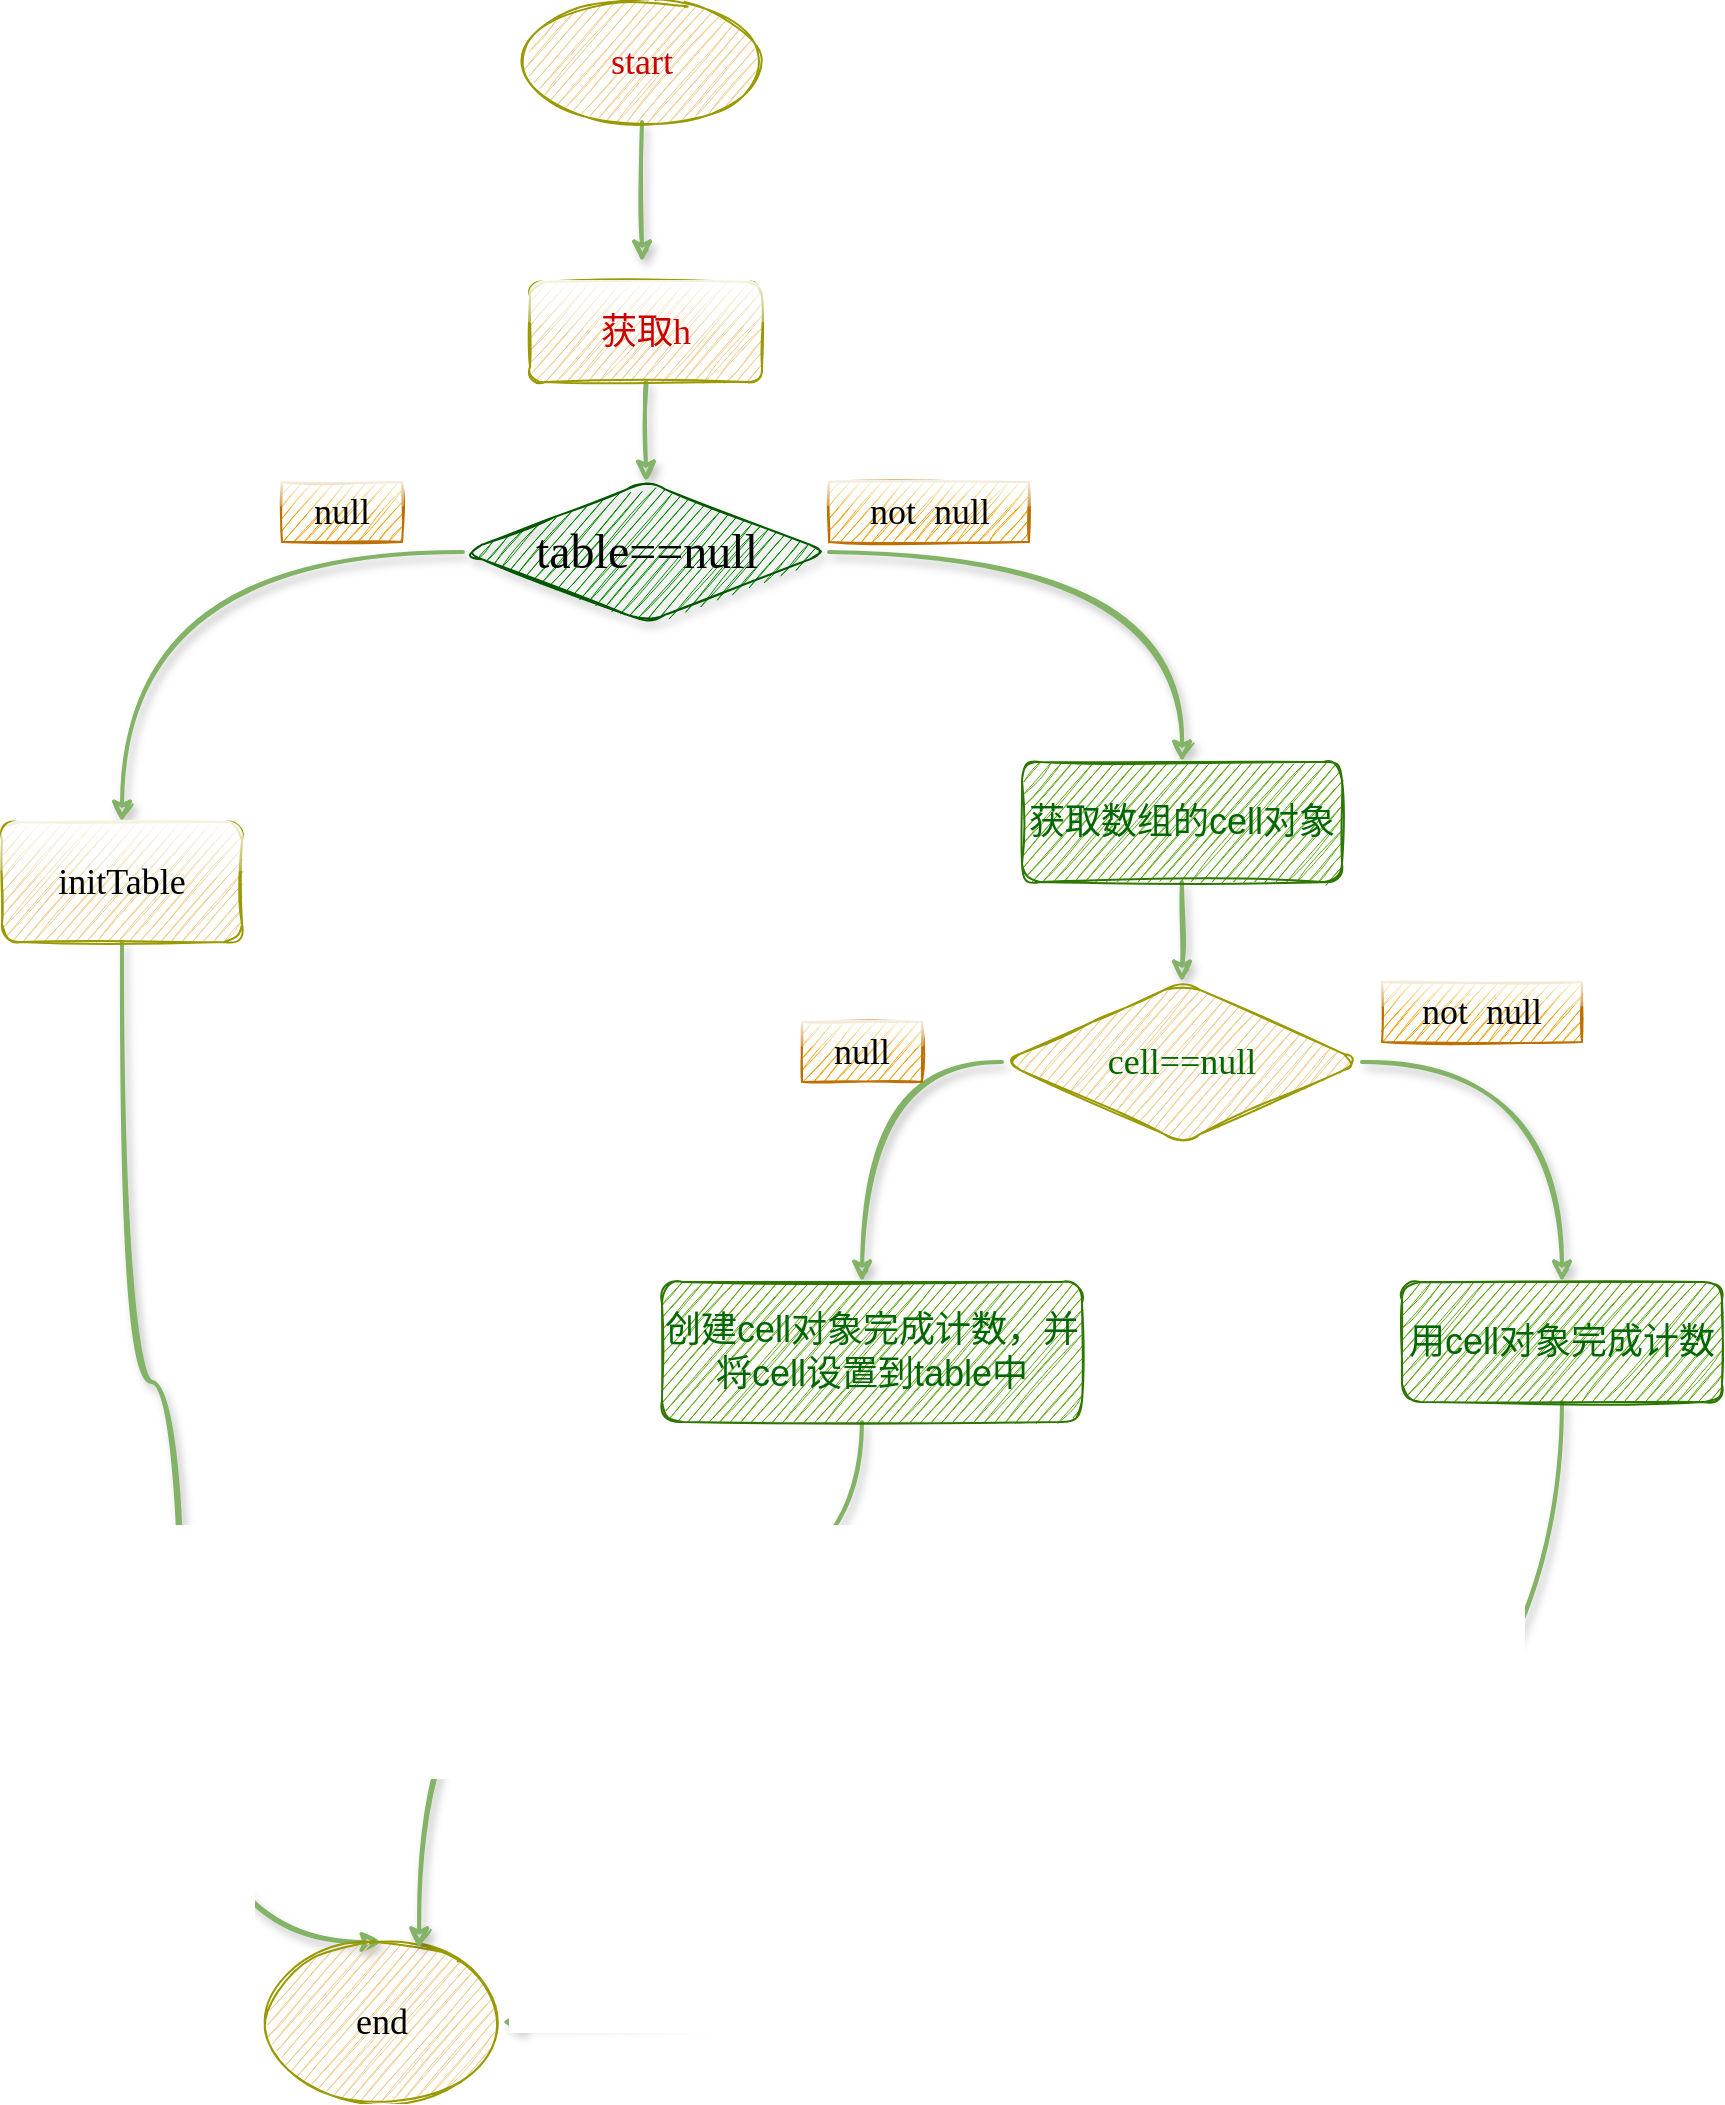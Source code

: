 <mxfile version="19.0.3" type="github" pages="3">
  <diagram id="FoH53bW1Y-_0TWIwf9dY" name="fullAddCount-简图">
    <mxGraphModel dx="979" dy="584" grid="1" gridSize="10" guides="1" tooltips="1" connect="1" arrows="1" fold="1" page="1" pageScale="1" pageWidth="827" pageHeight="1169" math="0" shadow="0">
      <root>
        <mxCell id="0" />
        <mxCell id="1" parent="0" />
        <mxCell id="UmWm9GWyAPiXQZQgzfcU-2" style="edgeStyle=orthogonalEdgeStyle;curved=1;rounded=1;sketch=1;orthogonalLoop=1;jettySize=auto;html=1;shadow=1;fontFamily=Comic Sans MS;fontSize=18;fontColor=#CC0000;strokeColor=#82B366;strokeWidth=2;fillColor=#F2CC8F;" edge="1" parent="1" source="UmWm9GWyAPiXQZQgzfcU-1">
          <mxGeometry relative="1" as="geometry">
            <mxPoint x="410" y="240" as="targetPoint" />
          </mxGeometry>
        </mxCell>
        <mxCell id="UmWm9GWyAPiXQZQgzfcU-1" value="start" style="ellipse;whiteSpace=wrap;html=1;rounded=1;shadow=0;glass=1;labelBackgroundColor=none;labelBorderColor=none;sketch=1;fontFamily=Comic Sans MS;fontSize=18;fontColor=#CC0000;strokeColor=#999900;fillColor=#F2CC8F;" vertex="1" parent="1">
          <mxGeometry x="350" y="110" width="120" height="60" as="geometry" />
        </mxCell>
        <mxCell id="UmWm9GWyAPiXQZQgzfcU-4" style="edgeStyle=orthogonalEdgeStyle;curved=1;rounded=1;sketch=1;orthogonalLoop=1;jettySize=auto;html=1;shadow=1;fontFamily=Comic Sans MS;fontSize=18;fontColor=#CC0000;strokeColor=#82B366;strokeWidth=2;fillColor=#F2CC8F;" edge="1" parent="1" source="UmWm9GWyAPiXQZQgzfcU-3" target="UmWm9GWyAPiXQZQgzfcU-5">
          <mxGeometry relative="1" as="geometry">
            <mxPoint x="412" y="350" as="targetPoint" />
          </mxGeometry>
        </mxCell>
        <mxCell id="UmWm9GWyAPiXQZQgzfcU-3" value="获取h" style="rounded=1;whiteSpace=wrap;html=1;shadow=0;glass=1;labelBackgroundColor=none;labelBorderColor=none;sketch=1;fontFamily=Comic Sans MS;fontSize=18;fontColor=#CC0000;strokeColor=#999900;fillColor=#F2CC8F;" vertex="1" parent="1">
          <mxGeometry x="354" y="250" width="116" height="50" as="geometry" />
        </mxCell>
        <mxCell id="UmWm9GWyAPiXQZQgzfcU-6" style="edgeStyle=orthogonalEdgeStyle;curved=1;rounded=1;sketch=1;orthogonalLoop=1;jettySize=auto;html=1;shadow=1;fontFamily=Comic Sans MS;fontSize=18;fontColor=#000000;strokeColor=#82B366;strokeWidth=2;fillColor=#F2CC8F;entryX=0.5;entryY=0;entryDx=0;entryDy=0;" edge="1" parent="1" source="UmWm9GWyAPiXQZQgzfcU-5" target="UmWm9GWyAPiXQZQgzfcU-8">
          <mxGeometry relative="1" as="geometry">
            <mxPoint x="150" y="510" as="targetPoint" />
          </mxGeometry>
        </mxCell>
        <mxCell id="UmWm9GWyAPiXQZQgzfcU-11" style="edgeStyle=orthogonalEdgeStyle;curved=1;rounded=1;sketch=1;orthogonalLoop=1;jettySize=auto;html=1;shadow=1;fontFamily=Comic Sans MS;fontSize=18;fontColor=#000000;strokeColor=#82B366;strokeWidth=2;fillColor=#F2CC8F;" edge="1" parent="1" source="UmWm9GWyAPiXQZQgzfcU-5">
          <mxGeometry relative="1" as="geometry">
            <mxPoint x="680" y="490" as="targetPoint" />
          </mxGeometry>
        </mxCell>
        <mxCell id="UmWm9GWyAPiXQZQgzfcU-5" value="&lt;font color=&quot;#000000&quot;&gt;table==null&lt;/font&gt;" style="rhombus;whiteSpace=wrap;html=1;rounded=1;shadow=1;sketch=1;fontSize=24;fontColor=#ffffff;fillColor=#008a00;strokeColor=#005700;glass=1;labelBackgroundColor=none;labelBorderColor=none;fontFamily=Comic Sans MS;" vertex="1" parent="1">
          <mxGeometry x="320.5" y="350" width="183" height="70" as="geometry" />
        </mxCell>
        <mxCell id="UmWm9GWyAPiXQZQgzfcU-7" value="null" style="text;html=1;strokeColor=#BD7000;fillColor=#f0a30a;align=center;verticalAlign=middle;whiteSpace=wrap;rounded=0;shadow=0;glass=1;labelBackgroundColor=none;labelBorderColor=none;sketch=1;fontFamily=Comic Sans MS;fontSize=18;fontColor=#000000;" vertex="1" parent="1">
          <mxGeometry x="230" y="350" width="60" height="30" as="geometry" />
        </mxCell>
        <mxCell id="UmWm9GWyAPiXQZQgzfcU-9" style="edgeStyle=orthogonalEdgeStyle;curved=1;rounded=1;sketch=1;orthogonalLoop=1;jettySize=auto;html=1;shadow=1;fontFamily=Comic Sans MS;fontSize=18;fontColor=#000000;strokeColor=#82B366;strokeWidth=2;fillColor=#F2CC8F;entryX=0.5;entryY=0;entryDx=0;entryDy=0;" edge="1" parent="1" source="UmWm9GWyAPiXQZQgzfcU-8" target="UmWm9GWyAPiXQZQgzfcU-10">
          <mxGeometry relative="1" as="geometry">
            <mxPoint x="150" y="863.077" as="targetPoint" />
            <Array as="points">
              <mxPoint x="150" y="800" />
              <mxPoint x="180" y="800" />
              <mxPoint x="180" y="1080" />
            </Array>
          </mxGeometry>
        </mxCell>
        <mxCell id="UmWm9GWyAPiXQZQgzfcU-8" value="initTable" style="rounded=1;whiteSpace=wrap;html=1;shadow=0;glass=1;labelBackgroundColor=none;labelBorderColor=none;sketch=1;fontFamily=Comic Sans MS;fontSize=18;fontColor=#000000;strokeColor=#999900;fillColor=#F2CC8F;" vertex="1" parent="1">
          <mxGeometry x="90" y="520" width="120" height="60" as="geometry" />
        </mxCell>
        <mxCell id="UmWm9GWyAPiXQZQgzfcU-10" value="end" style="ellipse;whiteSpace=wrap;html=1;rounded=1;shadow=0;glass=1;labelBackgroundColor=none;labelBorderColor=none;sketch=1;fontFamily=Comic Sans MS;fontSize=18;fontColor=#000000;strokeColor=#999900;fillColor=#F2CC8F;" vertex="1" parent="1">
          <mxGeometry x="220" y="1080" width="120" height="80" as="geometry" />
        </mxCell>
        <mxCell id="UmWm9GWyAPiXQZQgzfcU-12" value="not&amp;nbsp; null" style="text;html=1;strokeColor=#BD7000;fillColor=#f0a30a;align=center;verticalAlign=middle;whiteSpace=wrap;rounded=0;shadow=0;glass=1;labelBackgroundColor=none;labelBorderColor=none;sketch=1;fontFamily=Comic Sans MS;fontSize=18;fontColor=#000000;" vertex="1" parent="1">
          <mxGeometry x="503.5" y="350" width="100" height="30" as="geometry" />
        </mxCell>
        <mxCell id="UmWm9GWyAPiXQZQgzfcU-15" style="edgeStyle=orthogonalEdgeStyle;curved=1;rounded=1;sketch=1;orthogonalLoop=1;jettySize=auto;html=1;shadow=1;fontFamily=Comic Sans MS;fontSize=18;fontColor=#006600;strokeColor=#82B366;strokeWidth=2;fillColor=#F2CC8F;" edge="1" parent="1" source="UmWm9GWyAPiXQZQgzfcU-14">
          <mxGeometry relative="1" as="geometry">
            <mxPoint x="680" y="600" as="targetPoint" />
          </mxGeometry>
        </mxCell>
        <mxCell id="UmWm9GWyAPiXQZQgzfcU-14" value="&lt;font color=&quot;#006600&quot;&gt;获取数组的cell对象&lt;/font&gt;" style="text;html=1;strokeColor=#2D7600;fillColor=#60a917;align=center;verticalAlign=middle;whiteSpace=wrap;rounded=1;fontSize=18;sketch=1;fontColor=#ffffff;" vertex="1" parent="1">
          <mxGeometry x="600" y="490" width="160" height="60" as="geometry" />
        </mxCell>
        <mxCell id="UmWm9GWyAPiXQZQgzfcU-17" style="edgeStyle=orthogonalEdgeStyle;curved=1;rounded=1;sketch=1;orthogonalLoop=1;jettySize=auto;html=1;shadow=1;fontFamily=Comic Sans MS;fontSize=18;fontColor=#006600;strokeColor=#82B366;strokeWidth=2;fillColor=#F2CC8F;" edge="1" parent="1" source="UmWm9GWyAPiXQZQgzfcU-16">
          <mxGeometry relative="1" as="geometry">
            <mxPoint x="520" y="750" as="targetPoint" />
          </mxGeometry>
        </mxCell>
        <mxCell id="UmWm9GWyAPiXQZQgzfcU-22" style="edgeStyle=orthogonalEdgeStyle;curved=1;rounded=1;sketch=1;orthogonalLoop=1;jettySize=auto;html=1;shadow=1;fontFamily=Comic Sans MS;fontSize=18;fontColor=#006600;strokeColor=#82B366;strokeWidth=2;fillColor=#F2CC8F;entryX=0.5;entryY=0;entryDx=0;entryDy=0;" edge="1" parent="1" source="UmWm9GWyAPiXQZQgzfcU-16" target="UmWm9GWyAPiXQZQgzfcU-24">
          <mxGeometry relative="1" as="geometry">
            <mxPoint x="860" y="810" as="targetPoint" />
          </mxGeometry>
        </mxCell>
        <mxCell id="UmWm9GWyAPiXQZQgzfcU-16" value="cell==null" style="rhombus;whiteSpace=wrap;html=1;rounded=1;shadow=0;glass=1;labelBackgroundColor=none;labelBorderColor=none;sketch=1;fontFamily=Comic Sans MS;fontSize=18;fontColor=#006600;strokeColor=#999900;fillColor=#F2CC8F;" vertex="1" parent="1">
          <mxGeometry x="590" y="600" width="180" height="80" as="geometry" />
        </mxCell>
        <mxCell id="UmWm9GWyAPiXQZQgzfcU-18" value="null" style="text;html=1;strokeColor=#BD7000;fillColor=#f0a30a;align=center;verticalAlign=middle;whiteSpace=wrap;rounded=0;shadow=0;glass=1;labelBackgroundColor=none;labelBorderColor=none;sketch=1;fontFamily=Comic Sans MS;fontSize=18;fontColor=#000000;" vertex="1" parent="1">
          <mxGeometry x="490" y="620" width="60" height="30" as="geometry" />
        </mxCell>
        <mxCell id="UmWm9GWyAPiXQZQgzfcU-21" style="edgeStyle=orthogonalEdgeStyle;curved=1;rounded=1;sketch=1;orthogonalLoop=1;jettySize=auto;html=1;entryX=0.655;entryY=0.042;entryDx=0;entryDy=0;entryPerimeter=0;shadow=1;fontFamily=Comic Sans MS;fontSize=18;fontColor=#006600;strokeColor=#82B366;strokeWidth=2;fillColor=#F2CC8F;" edge="1" parent="1" source="UmWm9GWyAPiXQZQgzfcU-20" target="UmWm9GWyAPiXQZQgzfcU-10">
          <mxGeometry relative="1" as="geometry">
            <Array as="points">
              <mxPoint x="520" y="910" />
              <mxPoint x="299" y="910" />
            </Array>
          </mxGeometry>
        </mxCell>
        <mxCell id="UmWm9GWyAPiXQZQgzfcU-20" value="&lt;font color=&quot;#006600&quot;&gt;创建cell对象完成计数，并将cell设置到table中&lt;/font&gt;" style="text;html=1;strokeColor=#2D7600;fillColor=#60a917;align=center;verticalAlign=middle;whiteSpace=wrap;rounded=1;fontSize=18;sketch=1;fontColor=#ffffff;" vertex="1" parent="1">
          <mxGeometry x="420" y="750" width="210" height="70" as="geometry" />
        </mxCell>
        <mxCell id="UmWm9GWyAPiXQZQgzfcU-23" value="not&amp;nbsp; null" style="text;html=1;strokeColor=#BD7000;fillColor=#f0a30a;align=center;verticalAlign=middle;whiteSpace=wrap;rounded=0;shadow=0;glass=1;labelBackgroundColor=none;labelBorderColor=none;sketch=1;fontFamily=Comic Sans MS;fontSize=18;fontColor=#000000;" vertex="1" parent="1">
          <mxGeometry x="780" y="600" width="100" height="30" as="geometry" />
        </mxCell>
        <mxCell id="UmWm9GWyAPiXQZQgzfcU-25" style="edgeStyle=orthogonalEdgeStyle;curved=1;rounded=1;sketch=1;orthogonalLoop=1;jettySize=auto;html=1;entryX=1;entryY=0.5;entryDx=0;entryDy=0;shadow=1;fontFamily=Comic Sans MS;fontSize=18;fontColor=#006600;strokeColor=#82B366;strokeWidth=2;fillColor=#F2CC8F;" edge="1" parent="1" source="UmWm9GWyAPiXQZQgzfcU-24" target="UmWm9GWyAPiXQZQgzfcU-10">
          <mxGeometry relative="1" as="geometry">
            <Array as="points">
              <mxPoint x="870" y="1120" />
            </Array>
          </mxGeometry>
        </mxCell>
        <mxCell id="UmWm9GWyAPiXQZQgzfcU-24" value="&lt;font color=&quot;#006600&quot;&gt;用cell对象完成计数&lt;/font&gt;" style="text;html=1;strokeColor=#2D7600;fillColor=#60a917;align=center;verticalAlign=middle;whiteSpace=wrap;rounded=1;fontSize=18;sketch=1;fontColor=#ffffff;" vertex="1" parent="1">
          <mxGeometry x="790" y="750" width="160" height="60" as="geometry" />
        </mxCell>
      </root>
    </mxGraphModel>
  </diagram>
  <diagram id="PtAoaNgEPK_n-cfrcMzQ" name="fullAddCount-简易流程">
    <mxGraphModel dx="1858" dy="615" grid="1" gridSize="10" guides="1" tooltips="1" connect="1" arrows="1" fold="1" page="1" pageScale="1" pageWidth="827" pageHeight="1169" background="#F4F1DE" math="0" shadow="0">
      <root>
        <mxCell id="0" />
        <mxCell id="1" parent="0" />
        <mxCell id="ZvqL5PXAN6qHWGEb_X9M-16" style="edgeStyle=orthogonalEdgeStyle;curved=1;rounded=1;sketch=1;orthogonalLoop=1;jettySize=auto;html=1;fontColor=none;strokeColor=#82B366;strokeWidth=2;fillColor=#d5e8d4;shadow=1;" edge="1" parent="1" source="RcvFGfPaWoZL5_CeEI6b-2">
          <mxGeometry relative="1" as="geometry">
            <mxPoint x="430" y="260" as="targetPoint" />
          </mxGeometry>
        </mxCell>
        <mxCell id="RcvFGfPaWoZL5_CeEI6b-2" value="&lt;font color=&quot;#000000&quot;&gt;开始&lt;/font&gt;" style="ellipse;whiteSpace=wrap;html=1;rounded=1;shadow=0;glass=1;sketch=1;fontFamily=Comic Sans MS;fontSize=18;strokeColor=#82b366;fillColor=#d5e8d4;" parent="1" vertex="1">
          <mxGeometry x="370" y="70" width="120" height="110" as="geometry" />
        </mxCell>
        <mxCell id="ZvqL5PXAN6qHWGEb_X9M-18" style="edgeStyle=orthogonalEdgeStyle;curved=1;rounded=1;sketch=1;orthogonalLoop=1;jettySize=auto;html=1;shadow=1;fontSize=16;fontColor=#003300;strokeColor=#82B366;strokeWidth=2;fillColor=#F2CC8F;" edge="1" parent="1" source="ZvqL5PXAN6qHWGEb_X9M-17">
          <mxGeometry relative="1" as="geometry">
            <mxPoint x="430" y="380" as="targetPoint" />
          </mxGeometry>
        </mxCell>
        <mxCell id="ZvqL5PXAN6qHWGEb_X9M-17" value="&lt;b style=&quot;font-size: 16px;&quot;&gt;&lt;font style=&quot;font-size: 16px;&quot;&gt;获取随机数h&lt;/font&gt;&lt;/b&gt;" style="rounded=1;whiteSpace=wrap;html=1;labelBackgroundColor=none;labelBorderColor=none;sketch=1;strokeColor=#82b366;fillColor=#d5e8d4;shadow=0;fontSize=16;fontColor=#003300;" vertex="1" parent="1">
          <mxGeometry x="360" y="260" width="140" height="40" as="geometry" />
        </mxCell>
        <mxCell id="ZvqL5PXAN6qHWGEb_X9M-21" style="edgeStyle=orthogonalEdgeStyle;curved=1;rounded=1;sketch=1;orthogonalLoop=1;jettySize=auto;html=1;shadow=1;fontSize=16;fontColor=#006600;strokeColor=#82B366;strokeWidth=2;fillColor=#F2CC8F;" edge="1" parent="1" source="ZvqL5PXAN6qHWGEb_X9M-19">
          <mxGeometry relative="1" as="geometry">
            <mxPoint x="80" y="560" as="targetPoint" />
          </mxGeometry>
        </mxCell>
        <mxCell id="ZvqL5PXAN6qHWGEb_X9M-36" style="edgeStyle=orthogonalEdgeStyle;curved=1;rounded=1;sketch=1;orthogonalLoop=1;jettySize=auto;html=1;shadow=1;fontFamily=Comic Sans MS;fontSize=18;fontColor=#CC0000;strokeColor=#82B366;strokeWidth=2;fillColor=#F2CC8F;entryX=0.5;entryY=0;entryDx=0;entryDy=0;" edge="1" parent="1" source="ZvqL5PXAN6qHWGEb_X9M-19" target="ZvqL5PXAN6qHWGEb_X9M-37">
          <mxGeometry relative="1" as="geometry">
            <mxPoint x="700" y="510" as="targetPoint" />
          </mxGeometry>
        </mxCell>
        <mxCell id="ZvqL5PXAN6qHWGEb_X9M-19" value="&lt;font color=&quot;#006600&quot;&gt;table==null&lt;/font&gt;" style="rhombus;whiteSpace=wrap;html=1;rounded=1;shadow=1;sketch=1;fontSize=24;fontColor=#ffffff;fillColor=#008a00;strokeColor=#005700;labelBackgroundColor=none;labelBorderColor=none;" vertex="1" parent="1">
          <mxGeometry x="335" y="380" width="190" height="80" as="geometry" />
        </mxCell>
        <mxCell id="ZvqL5PXAN6qHWGEb_X9M-24" style="edgeStyle=orthogonalEdgeStyle;curved=1;rounded=1;sketch=1;orthogonalLoop=1;jettySize=auto;html=1;shadow=1;fontFamily=Comic Sans MS;fontSize=24;fontColor=#663300;strokeColor=#82B366;strokeWidth=2;fillColor=#F2CC8F;" edge="1" parent="1" source="ZvqL5PXAN6qHWGEb_X9M-23">
          <mxGeometry relative="1" as="geometry">
            <mxPoint x="-140" y="740" as="targetPoint" />
          </mxGeometry>
        </mxCell>
        <mxCell id="ZvqL5PXAN6qHWGEb_X9M-27" style="edgeStyle=orthogonalEdgeStyle;curved=1;rounded=1;sketch=1;orthogonalLoop=1;jettySize=auto;html=1;shadow=1;fontFamily=Comic Sans MS;fontSize=24;fontColor=#663300;strokeColor=#82B366;strokeWidth=2;fillColor=#F2CC8F;entryX=0.417;entryY=0;entryDx=0;entryDy=0;entryPerimeter=0;" edge="1" parent="1" source="ZvqL5PXAN6qHWGEb_X9M-23" target="ZvqL5PXAN6qHWGEb_X9M-28">
          <mxGeometry relative="1" as="geometry">
            <mxPoint x="380" y="970" as="targetPoint" />
          </mxGeometry>
        </mxCell>
        <mxCell id="ZvqL5PXAN6qHWGEb_X9M-23" value="initTable" style="rhombus;whiteSpace=wrap;html=1;rounded=1;shadow=0;labelBackgroundColor=none;labelBorderColor=none;sketch=1;fontFamily=Comic Sans MS;fontSize=24;fontColor=#663300;strokeColor=#E07A5F;fillColor=#F2CC8F;" vertex="1" parent="1">
          <mxGeometry x="-20" y="560" width="210" height="90" as="geometry" />
        </mxCell>
        <mxCell id="ZvqL5PXAN6qHWGEb_X9M-25" value="fail" style="text;html=1;strokeColor=#B09500;fillColor=#e3c800;align=center;verticalAlign=middle;whiteSpace=wrap;rounded=1;shadow=0;labelBackgroundColor=none;labelBorderColor=none;sketch=1;fontFamily=Comic Sans MS;fontSize=24;glass=0;fontColor=default;" vertex="1" parent="1">
          <mxGeometry x="-130" y="560" width="100" height="35" as="geometry" />
        </mxCell>
        <mxCell id="ZvqL5PXAN6qHWGEb_X9M-26" value="success" style="text;html=1;strokeColor=#B09500;fillColor=#e3c800;align=center;verticalAlign=middle;whiteSpace=wrap;rounded=1;shadow=0;labelBackgroundColor=none;labelBorderColor=none;sketch=1;fontFamily=Comic Sans MS;fontSize=24;glass=0;fontColor=#000000;" vertex="1" parent="1">
          <mxGeometry x="140" y="550" width="100" height="35" as="geometry" />
        </mxCell>
        <mxCell id="ZvqL5PXAN6qHWGEb_X9M-28" value="end" style="ellipse;whiteSpace=wrap;html=1;rounded=1;shadow=0;glass=0;labelBackgroundColor=none;labelBorderColor=none;sketch=0;fontFamily=Comic Sans MS;fontSize=24;strokeColor=#B20000;fillColor=#e51400;fontColor=#ffffff;" vertex="1" parent="1">
          <mxGeometry x="250" y="1260" width="120" height="80" as="geometry" />
        </mxCell>
        <mxCell id="ZvqL5PXAN6qHWGEb_X9M-30" style="edgeStyle=orthogonalEdgeStyle;curved=1;rounded=1;sketch=1;orthogonalLoop=1;jettySize=auto;html=1;entryX=0;entryY=0.5;entryDx=0;entryDy=0;shadow=1;fontFamily=Comic Sans MS;fontSize=24;fontColor=default;strokeColor=#82B366;strokeWidth=2;fillColor=#F2CC8F;" edge="1" parent="1" source="ZvqL5PXAN6qHWGEb_X9M-29" target="ZvqL5PXAN6qHWGEb_X9M-28">
          <mxGeometry relative="1" as="geometry" />
        </mxCell>
        <mxCell id="rqODi7R4Fsy0qFs16x8B-4" style="edgeStyle=orthogonalEdgeStyle;curved=1;rounded=1;sketch=1;orthogonalLoop=1;jettySize=auto;html=1;entryX=0.5;entryY=0;entryDx=0;entryDy=0;fontFamily=Comic Sans MS;fontSize=18;fontColor=#393C56;strokeColor=#82B366;strokeWidth=3;fillColor=#F2CC8F;" edge="1" parent="1" source="ZvqL5PXAN6qHWGEb_X9M-29" target="rqODi7R4Fsy0qFs16x8B-3">
          <mxGeometry relative="1" as="geometry" />
        </mxCell>
        <mxCell id="ZvqL5PXAN6qHWGEb_X9M-29" value="CAS:baseCount" style="rhombus;whiteSpace=wrap;html=1;rounded=1;shadow=0;glass=0;labelBackgroundColor=none;labelBorderColor=none;sketch=1;fontFamily=Comic Sans MS;fontSize=24;strokeColor=#990000;fillColor=#F2CC8F;" vertex="1" parent="1">
          <mxGeometry x="-250" y="740" width="230" height="90" as="geometry" />
        </mxCell>
        <mxCell id="ZvqL5PXAN6qHWGEb_X9M-31" value="success" style="text;html=1;strokeColor=#B09500;fillColor=#e3c800;align=center;verticalAlign=middle;whiteSpace=wrap;rounded=1;shadow=0;labelBackgroundColor=none;labelBorderColor=none;sketch=1;fontFamily=Comic Sans MS;fontSize=24;glass=0;fontColor=#000000;" vertex="1" parent="1">
          <mxGeometry x="-20" y="740" width="100" height="35" as="geometry" />
        </mxCell>
        <mxCell id="ZvqL5PXAN6qHWGEb_X9M-33" value="fail" style="text;html=1;strokeColor=#B09500;fillColor=#e3c800;align=center;verticalAlign=middle;whiteSpace=wrap;rounded=1;shadow=0;labelBackgroundColor=none;labelBorderColor=none;sketch=1;fontFamily=Comic Sans MS;fontSize=24;glass=0;fontColor=default;" vertex="1" parent="1">
          <mxGeometry x="-360" y="740" width="100" height="35" as="geometry" />
        </mxCell>
        <mxCell id="ZvqL5PXAN6qHWGEb_X9M-35" value="&lt;font color=&quot;#cc0000&quot;&gt;null&lt;/font&gt;" style="text;html=1;strokeColor=#BD7000;fillColor=#f0a30a;align=center;verticalAlign=middle;whiteSpace=wrap;rounded=1;shadow=0;glass=1;labelBackgroundColor=none;labelBorderColor=none;sketch=1;fontFamily=Comic Sans MS;fontSize=18;fontColor=#000000;" vertex="1" parent="1">
          <mxGeometry x="220" y="390" width="60" height="30" as="geometry" />
        </mxCell>
        <mxCell id="ZvqL5PXAN6qHWGEb_X9M-40" style="edgeStyle=orthogonalEdgeStyle;curved=1;rounded=1;sketch=1;orthogonalLoop=1;jettySize=auto;html=1;shadow=1;fontFamily=Comic Sans MS;fontSize=18;fontColor=#CC0000;strokeColor=#82B366;strokeWidth=2;fillColor=#F2CC8F;" edge="1" parent="1" source="ZvqL5PXAN6qHWGEb_X9M-37">
          <mxGeometry relative="1" as="geometry">
            <mxPoint x="640" y="660" as="targetPoint" />
          </mxGeometry>
        </mxCell>
        <mxCell id="ZvqL5PXAN6qHWGEb_X9M-44" style="edgeStyle=orthogonalEdgeStyle;curved=1;rounded=1;sketch=1;orthogonalLoop=1;jettySize=auto;html=1;shadow=1;fontFamily=Comic Sans MS;fontSize=18;fontColor=#CC0000;strokeColor=#82B366;strokeWidth=2;fillColor=#F2CC8F;entryX=0.5;entryY=0;entryDx=0;entryDy=0;exitX=1;exitY=0.5;exitDx=0;exitDy=0;" edge="1" parent="1" source="ZvqL5PXAN6qHWGEb_X9M-37" target="ZvqL5PXAN6qHWGEb_X9M-47">
          <mxGeometry relative="1" as="geometry">
            <mxPoint x="1090" y="670" as="targetPoint" />
            <Array as="points">
              <mxPoint x="1085" y="529" />
            </Array>
          </mxGeometry>
        </mxCell>
        <mxCell id="ZvqL5PXAN6qHWGEb_X9M-37" value="获取到CounterCell对象&lt;br&gt;简称cell" style="rhombus;whiteSpace=wrap;html=1;rounded=1;shadow=0;glass=1;labelBackgroundColor=none;labelBorderColor=none;sketch=1;fontFamily=Comic Sans MS;fontSize=18;fontColor=#CC0000;strokeColor=#999900;fillColor=#F2CC8F;" vertex="1" parent="1">
          <mxGeometry x="730" y="490" width="290" height="77.5" as="geometry" />
        </mxCell>
        <mxCell id="ZvqL5PXAN6qHWGEb_X9M-38" value="not&amp;nbsp; null" style="text;html=1;strokeColor=#BD7000;fillColor=#f0a30a;align=center;verticalAlign=middle;whiteSpace=wrap;rounded=0;shadow=0;glass=1;labelBackgroundColor=none;labelBorderColor=none;sketch=1;fontFamily=Comic Sans MS;fontSize=18;fontColor=#000000;" vertex="1" parent="1">
          <mxGeometry x="650" y="480" width="80" height="40" as="geometry" />
        </mxCell>
        <mxCell id="ZvqL5PXAN6qHWGEb_X9M-42" style="edgeStyle=orthogonalEdgeStyle;curved=1;rounded=1;sketch=1;orthogonalLoop=1;jettySize=auto;html=1;shadow=1;fontFamily=Comic Sans MS;fontSize=18;fontColor=#CC0000;strokeColor=#82B366;strokeWidth=2;fillColor=#F2CC8F;" edge="1" parent="1" source="ZvqL5PXAN6qHWGEb_X9M-41" target="ZvqL5PXAN6qHWGEb_X9M-28">
          <mxGeometry relative="1" as="geometry" />
        </mxCell>
        <mxCell id="ZvqL5PXAN6qHWGEb_X9M-50" style="edgeStyle=orthogonalEdgeStyle;curved=1;rounded=1;sketch=1;orthogonalLoop=1;jettySize=auto;html=1;shadow=1;fontFamily=Comic Sans MS;fontSize=18;fontColor=#CC0000;strokeColor=#82B366;strokeWidth=2;fillColor=#F2CC8F;entryX=0.5;entryY=0;entryDx=0;entryDy=0;" edge="1" parent="1" source="ZvqL5PXAN6qHWGEb_X9M-41" target="ZvqL5PXAN6qHWGEb_X9M-52">
          <mxGeometry relative="1" as="geometry">
            <mxPoint x="790" y="890" as="targetPoint" />
            <Array as="points">
              <mxPoint x="795" y="700" />
            </Array>
          </mxGeometry>
        </mxCell>
        <mxCell id="ZvqL5PXAN6qHWGEb_X9M-41" value="CAS：cell计数" style="rhombus;whiteSpace=wrap;html=1;rounded=1;shadow=0;glass=1;labelBackgroundColor=none;labelBorderColor=none;sketch=1;fontFamily=Comic Sans MS;fontSize=18;fontColor=#CC0000;strokeColor=#999900;fillColor=#F2CC8F;" vertex="1" parent="1">
          <mxGeometry x="540" y="660" width="190" height="80" as="geometry" />
        </mxCell>
        <mxCell id="ZvqL5PXAN6qHWGEb_X9M-43" value="fail" style="text;html=1;strokeColor=#B09500;fillColor=#e3c800;align=center;verticalAlign=middle;whiteSpace=wrap;rounded=1;shadow=0;labelBackgroundColor=none;labelBorderColor=none;sketch=1;fontFamily=Comic Sans MS;fontSize=24;glass=0;fontColor=#000000;" vertex="1" parent="1">
          <mxGeometry x="1200" y="690" width="100" height="35" as="geometry" />
        </mxCell>
        <mxCell id="ZvqL5PXAN6qHWGEb_X9M-45" value="not&amp;nbsp; null" style="text;html=1;strokeColor=#BD7000;fillColor=#f0a30a;align=center;verticalAlign=middle;whiteSpace=wrap;rounded=0;shadow=0;glass=1;labelBackgroundColor=none;labelBorderColor=none;sketch=1;fontFamily=Comic Sans MS;fontSize=18;fontColor=#000000;" vertex="1" parent="1">
          <mxGeometry x="525" y="370" width="100" height="40" as="geometry" />
        </mxCell>
        <mxCell id="ZvqL5PXAN6qHWGEb_X9M-46" value="&lt;font color=&quot;#cc0000&quot;&gt;null&lt;/font&gt;" style="text;html=1;strokeColor=#BD7000;fillColor=#f0a30a;align=center;verticalAlign=middle;whiteSpace=wrap;rounded=1;shadow=0;glass=1;labelBackgroundColor=none;labelBorderColor=none;sketch=1;fontFamily=Comic Sans MS;fontSize=18;fontColor=#000000;" vertex="1" parent="1">
          <mxGeometry x="1010" y="480" width="60" height="30" as="geometry" />
        </mxCell>
        <mxCell id="ZvqL5PXAN6qHWGEb_X9M-66" style="edgeStyle=orthogonalEdgeStyle;curved=1;rounded=1;sketch=1;orthogonalLoop=1;jettySize=auto;html=1;shadow=1;fontFamily=Comic Sans MS;fontSize=18;fontColor=#CC0000;strokeColor=#82B366;strokeWidth=2;fillColor=#F2CC8F;entryX=0.5;entryY=0;entryDx=0;entryDy=0;" edge="1" parent="1" source="ZvqL5PXAN6qHWGEb_X9M-47" target="ZvqL5PXAN6qHWGEb_X9M-67">
          <mxGeometry relative="1" as="geometry">
            <mxPoint x="1145" y="920" as="targetPoint" />
          </mxGeometry>
        </mxCell>
        <mxCell id="rqODi7R4Fsy0qFs16x8B-2" style="edgeStyle=orthogonalEdgeStyle;curved=1;rounded=1;sketch=1;orthogonalLoop=1;jettySize=auto;html=1;entryX=0;entryY=0.5;entryDx=0;entryDy=0;fontFamily=Comic Sans MS;fontSize=18;fontColor=#393C56;strokeColor=#82B366;strokeWidth=3;fillColor=#F2CC8F;" edge="1" parent="1" source="ZvqL5PXAN6qHWGEb_X9M-47" target="rqODi7R4Fsy0qFs16x8B-1">
          <mxGeometry relative="1" as="geometry" />
        </mxCell>
        <mxCell id="ZvqL5PXAN6qHWGEb_X9M-47" value="CAS：创建cell设置到table中" style="rhombus;whiteSpace=wrap;html=1;rounded=1;shadow=0;glass=1;labelBackgroundColor=none;labelBorderColor=none;sketch=1;fontFamily=Comic Sans MS;fontSize=18;fontColor=#CC0000;strokeColor=#999900;fillColor=#F2CC8F;" vertex="1" parent="1">
          <mxGeometry x="1010" y="717.5" width="270" height="80" as="geometry" />
        </mxCell>
        <mxCell id="ZvqL5PXAN6qHWGEb_X9M-49" value="success" style="text;html=1;strokeColor=#B09500;fillColor=#e3c800;align=center;verticalAlign=middle;whiteSpace=wrap;rounded=1;shadow=0;labelBackgroundColor=none;labelBorderColor=none;sketch=1;fontFamily=Comic Sans MS;fontSize=24;glass=0;fontColor=#000000;" vertex="1" parent="1">
          <mxGeometry x="610" y="1134" width="100" height="35" as="geometry" />
        </mxCell>
        <mxCell id="ZvqL5PXAN6qHWGEb_X9M-51" value="fail" style="text;html=1;strokeColor=#B09500;fillColor=#e3c800;align=center;verticalAlign=middle;whiteSpace=wrap;rounded=1;shadow=0;labelBackgroundColor=none;labelBorderColor=none;sketch=1;fontFamily=Comic Sans MS;fontSize=24;glass=0;fontColor=#000000;" vertex="1" parent="1">
          <mxGeometry x="710" y="650" width="60" height="40" as="geometry" />
        </mxCell>
        <mxCell id="ZvqL5PXAN6qHWGEb_X9M-53" style="edgeStyle=orthogonalEdgeStyle;curved=1;rounded=1;sketch=1;orthogonalLoop=1;jettySize=auto;html=1;shadow=1;fontFamily=Comic Sans MS;fontSize=18;fontColor=#CC0000;strokeColor=#82B366;strokeWidth=2;fillColor=#F2CC8F;entryX=0.5;entryY=0;entryDx=0;entryDy=0;" edge="1" parent="1" source="ZvqL5PXAN6qHWGEb_X9M-52" target="ZvqL5PXAN6qHWGEb_X9M-59">
          <mxGeometry relative="1" as="geometry">
            <mxPoint x="610" y="1060" as="targetPoint" />
          </mxGeometry>
        </mxCell>
        <mxCell id="LTd52-BoontHftPqqych-2" style="edgeStyle=orthogonalEdgeStyle;curved=1;rounded=1;sketch=1;orthogonalLoop=1;jettySize=auto;html=1;entryX=0.5;entryY=0;entryDx=0;entryDy=0;fontFamily=Comic Sans MS;fontSize=18;fontColor=#393C56;strokeColor=#82B366;strokeWidth=3;fillColor=#F2CC8F;" edge="1" parent="1" source="ZvqL5PXAN6qHWGEb_X9M-52" target="ZvqL5PXAN6qHWGEb_X9M-64">
          <mxGeometry relative="1" as="geometry">
            <Array as="points">
              <mxPoint x="805" y="961" />
              <mxPoint x="880" y="961" />
            </Array>
          </mxGeometry>
        </mxCell>
        <mxCell id="ZvqL5PXAN6qHWGEb_X9M-52" value="判断是否扩容" style="rhombus;whiteSpace=wrap;html=1;rounded=1;shadow=0;glass=1;labelBackgroundColor=none;labelBorderColor=none;sketch=1;fontFamily=Comic Sans MS;fontSize=18;fontColor=#CC0000;strokeColor=#999900;fillColor=#F2CC8F;" vertex="1" parent="1">
          <mxGeometry x="720" y="797.5" width="170" height="90" as="geometry" />
        </mxCell>
        <mxCell id="ZvqL5PXAN6qHWGEb_X9M-54" value="扩容" style="text;html=1;strokeColor=#B09500;fillColor=#e3c800;align=center;verticalAlign=middle;whiteSpace=wrap;rounded=1;shadow=0;labelBackgroundColor=none;labelBorderColor=none;sketch=1;fontFamily=Comic Sans MS;fontSize=24;glass=0;fontColor=#000000;" vertex="1" parent="1">
          <mxGeometry x="680" y="785" width="70" height="40" as="geometry" />
        </mxCell>
        <mxCell id="ZvqL5PXAN6qHWGEb_X9M-56" value="不扩容" style="text;html=1;strokeColor=#B09500;fillColor=#e3c800;align=center;verticalAlign=middle;whiteSpace=wrap;rounded=1;shadow=0;labelBackgroundColor=none;labelBorderColor=none;sketch=1;fontFamily=Comic Sans MS;fontSize=24;glass=0;fontColor=#000000;" vertex="1" parent="1">
          <mxGeometry x="850" y="775" width="80" height="40" as="geometry" />
        </mxCell>
        <mxCell id="ZvqL5PXAN6qHWGEb_X9M-58" value="回到循环，在下次循环中继续尝试累加值" style="ellipse;whiteSpace=wrap;html=1;rounded=1;shadow=0;glass=1;labelBackgroundColor=none;labelBorderColor=none;sketch=0;fontFamily=Comic Sans MS;fontSize=18;fontColor=#ffffff;strokeColor=#005700;fillColor=#008a00;" vertex="1" parent="1">
          <mxGeometry x="780" y="1210" width="170" height="130" as="geometry" />
        </mxCell>
        <mxCell id="LTd52-BoontHftPqqych-3" style="edgeStyle=orthogonalEdgeStyle;curved=1;rounded=1;sketch=1;orthogonalLoop=1;jettySize=auto;html=1;entryX=0;entryY=0.5;entryDx=0;entryDy=0;fontFamily=Comic Sans MS;fontSize=18;fontColor=#393C56;strokeColor=#82B366;strokeWidth=3;fillColor=#F2CC8F;" edge="1" parent="1" source="ZvqL5PXAN6qHWGEb_X9M-59" target="ZvqL5PXAN6qHWGEb_X9M-64">
          <mxGeometry relative="1" as="geometry" />
        </mxCell>
        <mxCell id="LTd52-BoontHftPqqych-5" style="edgeStyle=orthogonalEdgeStyle;curved=1;rounded=1;sketch=1;orthogonalLoop=1;jettySize=auto;html=1;fontFamily=Comic Sans MS;fontSize=18;fontColor=#393C56;strokeColor=#82B366;strokeWidth=3;fillColor=#F2CC8F;entryX=0.5;entryY=1;entryDx=0;entryDy=0;" edge="1" parent="1" source="ZvqL5PXAN6qHWGEb_X9M-59" target="ZvqL5PXAN6qHWGEb_X9M-58">
          <mxGeometry relative="1" as="geometry">
            <mxPoint x="860" y="1350" as="targetPoint" />
            <Array as="points">
              <mxPoint x="600" y="1400" />
              <mxPoint x="865" y="1400" />
            </Array>
          </mxGeometry>
        </mxCell>
        <mxCell id="ZvqL5PXAN6qHWGEb_X9M-59" value="CAS:resize" style="rhombus;whiteSpace=wrap;html=1;rounded=1;shadow=0;glass=1;labelBackgroundColor=none;labelBorderColor=none;sketch=1;fontFamily=Comic Sans MS;fontSize=18;fontColor=#CC0000;strokeColor=#999900;fillColor=#F2CC8F;" vertex="1" parent="1">
          <mxGeometry x="540" y="1010" width="130" height="110" as="geometry" />
        </mxCell>
        <mxCell id="ZvqL5PXAN6qHWGEb_X9M-62" value="success" style="text;html=1;strokeColor=#B09500;fillColor=#e3c800;align=center;verticalAlign=middle;whiteSpace=wrap;rounded=1;shadow=0;labelBackgroundColor=none;labelBorderColor=none;sketch=1;fontFamily=Comic Sans MS;fontSize=24;glass=0;fontColor=#000000;" vertex="1" parent="1">
          <mxGeometry x="1160" y="825" width="100" height="35" as="geometry" />
        </mxCell>
        <mxCell id="ZvqL5PXAN6qHWGEb_X9M-63" value="fail" style="text;html=1;strokeColor=#B09500;fillColor=#e3c800;align=center;verticalAlign=middle;whiteSpace=wrap;rounded=1;shadow=0;labelBackgroundColor=none;labelBorderColor=none;sketch=1;fontFamily=Comic Sans MS;fontSize=24;glass=0;fontColor=#000000;" vertex="1" parent="1">
          <mxGeometry x="685" y="1020" width="85" height="40" as="geometry" />
        </mxCell>
        <mxCell id="LTd52-BoontHftPqqych-6" style="edgeStyle=orthogonalEdgeStyle;curved=1;rounded=1;sketch=1;orthogonalLoop=1;jettySize=auto;html=1;entryX=0.6;entryY=0.004;entryDx=0;entryDy=0;entryPerimeter=0;fontFamily=Comic Sans MS;fontSize=18;fontColor=#393C56;strokeColor=#82B366;strokeWidth=3;fillColor=#F2CC8F;" edge="1" parent="1" source="ZvqL5PXAN6qHWGEb_X9M-64" target="ZvqL5PXAN6qHWGEb_X9M-58">
          <mxGeometry relative="1" as="geometry" />
        </mxCell>
        <mxCell id="ZvqL5PXAN6qHWGEb_X9M-64" value="重新生成随机数" style="rounded=1;whiteSpace=wrap;html=1;shadow=0;glass=0;labelBackgroundColor=none;labelBorderColor=none;sketch=1;fontFamily=Comic Sans MS;fontSize=18;fontColor=#000000;strokeColor=#B09500;fillColor=#e3c800;" vertex="1" parent="1">
          <mxGeometry x="820" y="1035" width="120" height="60" as="geometry" />
        </mxCell>
        <mxCell id="ZvqL5PXAN6qHWGEb_X9M-67" value="end" style="ellipse;whiteSpace=wrap;html=1;aspect=fixed;rounded=1;shadow=0;glass=1;labelBackgroundColor=none;labelBorderColor=none;sketch=0;fontFamily=Comic Sans MS;fontSize=18;fontColor=#ffffff;strokeColor=#B20000;fillColor=#e51400;" vertex="1" parent="1">
          <mxGeometry x="1105" y="940" width="80" height="80" as="geometry" />
        </mxCell>
        <mxCell id="3vEEDrrVyV3aPoAWl_eb-1" value="success" style="text;html=1;strokeColor=#B09500;fillColor=#e3c800;align=center;verticalAlign=middle;whiteSpace=wrap;rounded=1;shadow=0;labelBackgroundColor=none;labelBorderColor=none;sketch=1;fontFamily=Comic Sans MS;fontSize=24;glass=0;fontColor=#000000;" vertex="1" parent="1">
          <mxGeometry x="400" y="670" width="100" height="35" as="geometry" />
        </mxCell>
        <mxCell id="rqODi7R4Fsy0qFs16x8B-1" value="回到循环，在下次循环中继续尝试累加值" style="ellipse;whiteSpace=wrap;html=1;rounded=1;shadow=0;glass=1;labelBackgroundColor=none;labelBorderColor=none;sketch=0;fontFamily=Comic Sans MS;fontSize=18;fontColor=#ffffff;strokeColor=#005700;fillColor=#008a00;" vertex="1" parent="1">
          <mxGeometry x="1420" y="692.5" width="170" height="130" as="geometry" />
        </mxCell>
        <mxCell id="rqODi7R4Fsy0qFs16x8B-3" value="回到循环，在下次循环中继续尝试累加值" style="ellipse;whiteSpace=wrap;html=1;rounded=1;shadow=0;glass=1;labelBackgroundColor=none;labelBorderColor=none;sketch=0;fontFamily=Comic Sans MS;fontSize=18;fontColor=#ffffff;strokeColor=#005700;fillColor=#008a00;" vertex="1" parent="1">
          <mxGeometry x="-480" y="1039" width="170" height="130" as="geometry" />
        </mxCell>
      </root>
    </mxGraphModel>
  </diagram>
  <diagram name="fullAddCount-简易流程 的副本" id="_qDt4jjy-UOnnA858Fek">
    <mxGraphModel dx="979" dy="1753" grid="1" gridSize="10" guides="1" tooltips="1" connect="1" arrows="1" fold="1" page="1" pageScale="1" pageWidth="827" pageHeight="1169" background="#F4F1DE" math="0" shadow="0">
      <root>
        <mxCell id="7RjFdWi0lBWJTUVtVQrz-0" />
        <mxCell id="7RjFdWi0lBWJTUVtVQrz-1" parent="7RjFdWi0lBWJTUVtVQrz-0" />
        <mxCell id="7RjFdWi0lBWJTUVtVQrz-14" value="end" style="ellipse;whiteSpace=wrap;html=1;rounded=1;shadow=0;glass=0;labelBackgroundColor=none;labelBorderColor=none;sketch=0;fontFamily=Comic Sans MS;fontSize=24;strokeColor=#B20000;fillColor=#e51400;fontColor=#ffffff;" vertex="1" parent="7RjFdWi0lBWJTUVtVQrz-1">
          <mxGeometry x="260" y="1220" width="120" height="80" as="geometry" />
        </mxCell>
        <mxCell id="d3l-JBXzxrqrUFWjcbp0-5" style="edgeStyle=orthogonalEdgeStyle;curved=1;rounded=1;sketch=1;orthogonalLoop=1;jettySize=auto;html=1;entryX=0.5;entryY=0;entryDx=0;entryDy=0;fontFamily=Comic Sans MS;fontSize=18;fontColor=#393C56;strokeColor=#82B366;strokeWidth=3;fillColor=#F2CC8F;" edge="1" parent="7RjFdWi0lBWJTUVtVQrz-1" source="7RjFdWi0lBWJTUVtVQrz-23" target="7RjFdWi0lBWJTUVtVQrz-33">
          <mxGeometry relative="1" as="geometry">
            <Array as="points">
              <mxPoint x="1130" y="170" />
              <mxPoint x="1130" y="395" />
              <mxPoint x="1145" y="395" />
            </Array>
          </mxGeometry>
        </mxCell>
        <mxCell id="d3l-JBXzxrqrUFWjcbp0-6" style="edgeStyle=orthogonalEdgeStyle;curved=1;rounded=1;sketch=1;orthogonalLoop=1;jettySize=auto;html=1;entryX=0.5;entryY=0;entryDx=0;entryDy=0;fontFamily=Comic Sans MS;fontSize=18;fontColor=#393C56;strokeColor=#82B366;strokeWidth=3;fillColor=#F2CC8F;" edge="1" parent="7RjFdWi0lBWJTUVtVQrz-1" source="7RjFdWi0lBWJTUVtVQrz-23" target="d3l-JBXzxrqrUFWjcbp0-0">
          <mxGeometry relative="1" as="geometry">
            <Array as="points">
              <mxPoint x="635" y="170" />
            </Array>
          </mxGeometry>
        </mxCell>
        <mxCell id="7RjFdWi0lBWJTUVtVQrz-23" value="获取到CounterCell对象&lt;br&gt;简称cell" style="rhombus;whiteSpace=wrap;html=1;rounded=1;shadow=0;glass=1;labelBackgroundColor=none;labelBorderColor=none;sketch=1;fontFamily=Comic Sans MS;fontSize=18;fontColor=#CC0000;strokeColor=#999900;fillColor=#F2CC8F;" vertex="1" parent="7RjFdWi0lBWJTUVtVQrz-1">
          <mxGeometry x="730" y="130" width="290" height="77.5" as="geometry" />
        </mxCell>
        <mxCell id="7RjFdWi0lBWJTUVtVQrz-24" value="not&amp;nbsp; null" style="text;html=1;strokeColor=#BD7000;fillColor=#f0a30a;align=center;verticalAlign=middle;whiteSpace=wrap;rounded=0;shadow=0;glass=1;labelBackgroundColor=none;labelBorderColor=none;sketch=1;fontFamily=Comic Sans MS;fontSize=18;fontColor=#000000;" vertex="1" parent="7RjFdWi0lBWJTUVtVQrz-1">
          <mxGeometry x="710" y="100" width="80" height="40" as="geometry" />
        </mxCell>
        <mxCell id="7RjFdWi0lBWJTUVtVQrz-25" style="edgeStyle=orthogonalEdgeStyle;curved=1;rounded=1;sketch=1;orthogonalLoop=1;jettySize=auto;html=1;shadow=1;fontFamily=Comic Sans MS;fontSize=18;fontColor=#CC0000;strokeColor=#82B366;strokeWidth=2;fillColor=#F2CC8F;" edge="1" parent="7RjFdWi0lBWJTUVtVQrz-1" source="7RjFdWi0lBWJTUVtVQrz-27" target="7RjFdWi0lBWJTUVtVQrz-14">
          <mxGeometry relative="1" as="geometry" />
        </mxCell>
        <mxCell id="7RjFdWi0lBWJTUVtVQrz-26" style="edgeStyle=orthogonalEdgeStyle;curved=1;rounded=1;sketch=1;orthogonalLoop=1;jettySize=auto;html=1;shadow=1;fontFamily=Comic Sans MS;fontSize=18;fontColor=#CC0000;strokeColor=#82B366;strokeWidth=2;fillColor=#F2CC8F;entryX=0.5;entryY=0;entryDx=0;entryDy=0;" edge="1" parent="7RjFdWi0lBWJTUVtVQrz-1" source="7RjFdWi0lBWJTUVtVQrz-27" target="7RjFdWi0lBWJTUVtVQrz-38">
          <mxGeometry relative="1" as="geometry">
            <mxPoint x="790" y="890" as="targetPoint" />
            <Array as="points">
              <mxPoint x="795" y="700" />
            </Array>
          </mxGeometry>
        </mxCell>
        <mxCell id="7RjFdWi0lBWJTUVtVQrz-27" value="CAS：cell计数" style="rhombus;whiteSpace=wrap;html=1;rounded=1;shadow=0;glass=1;labelBackgroundColor=none;labelBorderColor=none;sketch=1;fontFamily=Comic Sans MS;fontSize=18;fontColor=#CC0000;strokeColor=#999900;fillColor=#F2CC8F;" vertex="1" parent="7RjFdWi0lBWJTUVtVQrz-1">
          <mxGeometry x="540" y="660" width="190" height="80" as="geometry" />
        </mxCell>
        <mxCell id="7RjFdWi0lBWJTUVtVQrz-28" value="fail" style="text;html=1;strokeColor=#B09500;fillColor=#e3c800;align=center;verticalAlign=middle;whiteSpace=wrap;rounded=1;shadow=0;labelBackgroundColor=none;labelBorderColor=none;sketch=1;fontFamily=Comic Sans MS;fontSize=24;glass=0;fontColor=#000000;" vertex="1" parent="7RjFdWi0lBWJTUVtVQrz-1">
          <mxGeometry x="1300" y="420" width="100" height="35" as="geometry" />
        </mxCell>
        <mxCell id="7RjFdWi0lBWJTUVtVQrz-30" value="&lt;font color=&quot;#cc0000&quot;&gt;null&lt;/font&gt;" style="text;html=1;strokeColor=#BD7000;fillColor=#f0a30a;align=center;verticalAlign=middle;whiteSpace=wrap;rounded=1;shadow=0;glass=1;labelBackgroundColor=none;labelBorderColor=none;sketch=1;fontFamily=Comic Sans MS;fontSize=18;fontColor=#000000;" vertex="1" parent="7RjFdWi0lBWJTUVtVQrz-1">
          <mxGeometry x="980" y="90" width="60" height="30" as="geometry" />
        </mxCell>
        <mxCell id="7RjFdWi0lBWJTUVtVQrz-32" style="edgeStyle=orthogonalEdgeStyle;curved=1;rounded=1;sketch=1;orthogonalLoop=1;jettySize=auto;html=1;shadow=1;fontFamily=Comic Sans MS;fontSize=18;fontColor=#CC0000;strokeColor=#82B366;strokeWidth=2;fillColor=#F2CC8F;entryX=0.5;entryY=0;entryDx=0;entryDy=0;" edge="1" parent="7RjFdWi0lBWJTUVtVQrz-1" source="7RjFdWi0lBWJTUVtVQrz-33" target="7RjFdWi0lBWJTUVtVQrz-49">
          <mxGeometry relative="1" as="geometry">
            <mxPoint x="1145" y="920" as="targetPoint" />
          </mxGeometry>
        </mxCell>
        <mxCell id="0eiSnKj4YImB7KBg_Zge-11" style="edgeStyle=orthogonalEdgeStyle;curved=1;rounded=1;sketch=1;orthogonalLoop=1;jettySize=auto;html=1;fontFamily=Comic Sans MS;fontSize=18;fontColor=#393C56;strokeColor=#82B366;strokeWidth=3;fillColor=#F2CC8F;entryX=0;entryY=0.5;entryDx=0;entryDy=0;" edge="1" parent="7RjFdWi0lBWJTUVtVQrz-1" source="7RjFdWi0lBWJTUVtVQrz-33" target="0eiSnKj4YImB7KBg_Zge-12">
          <mxGeometry relative="1" as="geometry">
            <mxPoint x="1420" y="780" as="targetPoint" />
          </mxGeometry>
        </mxCell>
        <mxCell id="7RjFdWi0lBWJTUVtVQrz-33" value="CAS：创建cell设置到table中，计数成功" style="rhombus;whiteSpace=wrap;html=1;rounded=1;shadow=0;glass=1;labelBackgroundColor=none;labelBorderColor=none;sketch=1;fontFamily=Comic Sans MS;fontSize=18;fontColor=#CC0000;strokeColor=#999900;fillColor=#F2CC8F;" vertex="1" parent="7RjFdWi0lBWJTUVtVQrz-1">
          <mxGeometry x="950" y="440" width="390" height="100" as="geometry" />
        </mxCell>
        <mxCell id="7RjFdWi0lBWJTUVtVQrz-34" value="success" style="text;html=1;strokeColor=#B09500;fillColor=#e3c800;align=center;verticalAlign=middle;whiteSpace=wrap;rounded=1;shadow=0;labelBackgroundColor=none;labelBorderColor=none;sketch=1;fontFamily=Comic Sans MS;fontSize=24;glass=0;fontColor=#000000;" vertex="1" parent="7RjFdWi0lBWJTUVtVQrz-1">
          <mxGeometry x="610" y="1134" width="100" height="35" as="geometry" />
        </mxCell>
        <mxCell id="7RjFdWi0lBWJTUVtVQrz-35" value="fail" style="text;html=1;strokeColor=#B09500;fillColor=#e3c800;align=center;verticalAlign=middle;whiteSpace=wrap;rounded=1;shadow=0;labelBackgroundColor=none;labelBorderColor=none;sketch=1;fontFamily=Comic Sans MS;fontSize=24;glass=0;fontColor=#000000;" vertex="1" parent="7RjFdWi0lBWJTUVtVQrz-1">
          <mxGeometry x="710" y="650" width="60" height="40" as="geometry" />
        </mxCell>
        <mxCell id="7RjFdWi0lBWJTUVtVQrz-36" style="edgeStyle=orthogonalEdgeStyle;curved=1;rounded=1;sketch=1;orthogonalLoop=1;jettySize=auto;html=1;shadow=1;fontFamily=Comic Sans MS;fontSize=18;fontColor=#CC0000;strokeColor=#82B366;strokeWidth=2;fillColor=#F2CC8F;entryX=0.5;entryY=0;entryDx=0;entryDy=0;" edge="1" parent="7RjFdWi0lBWJTUVtVQrz-1" source="7RjFdWi0lBWJTUVtVQrz-38" target="7RjFdWi0lBWJTUVtVQrz-44">
          <mxGeometry relative="1" as="geometry">
            <mxPoint x="610" y="1060" as="targetPoint" />
          </mxGeometry>
        </mxCell>
        <mxCell id="d3l-JBXzxrqrUFWjcbp0-9" style="edgeStyle=orthogonalEdgeStyle;curved=1;rounded=1;sketch=1;orthogonalLoop=1;jettySize=auto;html=1;fontFamily=Comic Sans MS;fontSize=18;fontColor=#393C56;strokeColor=#82B366;strokeWidth=3;fillColor=#F2CC8F;entryX=0.5;entryY=0;entryDx=0;entryDy=0;" edge="1" parent="7RjFdWi0lBWJTUVtVQrz-1" source="7RjFdWi0lBWJTUVtVQrz-38" target="7RjFdWi0lBWJTUVtVQrz-48">
          <mxGeometry relative="1" as="geometry">
            <mxPoint x="980" y="1000" as="targetPoint" />
          </mxGeometry>
        </mxCell>
        <mxCell id="7RjFdWi0lBWJTUVtVQrz-38" value="判断是否扩容" style="rhombus;whiteSpace=wrap;html=1;rounded=1;shadow=0;glass=1;labelBackgroundColor=none;labelBorderColor=none;sketch=1;fontFamily=Comic Sans MS;fontSize=18;fontColor=#CC0000;strokeColor=#999900;fillColor=#F2CC8F;" vertex="1" parent="7RjFdWi0lBWJTUVtVQrz-1">
          <mxGeometry x="720" y="797.5" width="170" height="90" as="geometry" />
        </mxCell>
        <mxCell id="7RjFdWi0lBWJTUVtVQrz-39" value="扩容" style="text;html=1;strokeColor=#B09500;fillColor=#e3c800;align=center;verticalAlign=middle;whiteSpace=wrap;rounded=1;shadow=0;labelBackgroundColor=none;labelBorderColor=none;sketch=1;fontFamily=Comic Sans MS;fontSize=24;glass=0;fontColor=#000000;" vertex="1" parent="7RjFdWi0lBWJTUVtVQrz-1">
          <mxGeometry x="650" y="797.5" width="70" height="40" as="geometry" />
        </mxCell>
        <mxCell id="7RjFdWi0lBWJTUVtVQrz-40" value="不扩容" style="text;html=1;strokeColor=#B09500;fillColor=#e3c800;align=center;verticalAlign=middle;whiteSpace=wrap;rounded=1;shadow=0;labelBackgroundColor=none;labelBorderColor=none;sketch=1;fontFamily=Comic Sans MS;fontSize=24;glass=0;fontColor=#000000;" vertex="1" parent="7RjFdWi0lBWJTUVtVQrz-1">
          <mxGeometry x="870" y="790" width="80" height="40" as="geometry" />
        </mxCell>
        <mxCell id="7RjFdWi0lBWJTUVtVQrz-41" value="回到循环，在下次循环中继续尝试累加值" style="ellipse;whiteSpace=wrap;html=1;rounded=1;shadow=0;glass=1;labelBackgroundColor=none;labelBorderColor=none;sketch=0;fontFamily=Comic Sans MS;fontSize=18;fontColor=#ffffff;strokeColor=#005700;fillColor=#008a00;" vertex="1" parent="7RjFdWi0lBWJTUVtVQrz-1">
          <mxGeometry x="890" y="1180" width="170" height="130" as="geometry" />
        </mxCell>
        <mxCell id="7RjFdWi0lBWJTUVtVQrz-42" style="edgeStyle=orthogonalEdgeStyle;curved=1;rounded=1;sketch=1;orthogonalLoop=1;jettySize=auto;html=1;entryX=0;entryY=0.5;entryDx=0;entryDy=0;shadow=1;fontFamily=Comic Sans MS;fontSize=18;fontColor=#CC0000;strokeColor=#82B366;strokeWidth=2;fillColor=#F2CC8F;" edge="1" parent="7RjFdWi0lBWJTUVtVQrz-1" source="7RjFdWi0lBWJTUVtVQrz-44" target="7RjFdWi0lBWJTUVtVQrz-48">
          <mxGeometry relative="1" as="geometry" />
        </mxCell>
        <mxCell id="7RjFdWi0lBWJTUVtVQrz-43" style="edgeStyle=orthogonalEdgeStyle;curved=1;rounded=1;sketch=1;orthogonalLoop=1;jettySize=auto;html=1;shadow=1;fontFamily=Comic Sans MS;fontSize=18;fontColor=#CC0000;strokeColor=#82B366;strokeWidth=2;fillColor=#F2CC8F;entryX=0.5;entryY=1;entryDx=0;entryDy=0;" edge="1" parent="7RjFdWi0lBWJTUVtVQrz-1" source="7RjFdWi0lBWJTUVtVQrz-44" target="7RjFdWi0lBWJTUVtVQrz-41">
          <mxGeometry relative="1" as="geometry">
            <mxPoint x="605" y="1250" as="targetPoint" />
            <Array as="points">
              <mxPoint x="605" y="1380" />
              <mxPoint x="975" y="1380" />
            </Array>
          </mxGeometry>
        </mxCell>
        <mxCell id="7RjFdWi0lBWJTUVtVQrz-44" value="CAS:resize" style="rhombus;whiteSpace=wrap;html=1;rounded=1;shadow=0;glass=1;labelBackgroundColor=none;labelBorderColor=none;sketch=1;fontFamily=Comic Sans MS;fontSize=18;fontColor=#CC0000;strokeColor=#999900;fillColor=#F2CC8F;" vertex="1" parent="7RjFdWi0lBWJTUVtVQrz-1">
          <mxGeometry x="540" y="1010" width="130" height="110" as="geometry" />
        </mxCell>
        <mxCell id="7RjFdWi0lBWJTUVtVQrz-45" value="success" style="text;html=1;strokeColor=#B09500;fillColor=#e3c800;align=center;verticalAlign=middle;whiteSpace=wrap;rounded=1;shadow=0;labelBackgroundColor=none;labelBorderColor=none;sketch=1;fontFamily=Comic Sans MS;fontSize=24;glass=0;fontColor=#000000;" vertex="1" parent="7RjFdWi0lBWJTUVtVQrz-1">
          <mxGeometry x="1160" y="567" width="100" height="35" as="geometry" />
        </mxCell>
        <mxCell id="7RjFdWi0lBWJTUVtVQrz-46" value="fail" style="text;html=1;strokeColor=#B09500;fillColor=#e3c800;align=center;verticalAlign=middle;whiteSpace=wrap;rounded=1;shadow=0;labelBackgroundColor=none;labelBorderColor=none;sketch=1;fontFamily=Comic Sans MS;fontSize=24;glass=0;fontColor=#000000;" vertex="1" parent="7RjFdWi0lBWJTUVtVQrz-1">
          <mxGeometry x="700" y="1010" width="133" height="40" as="geometry" />
        </mxCell>
        <mxCell id="d3l-JBXzxrqrUFWjcbp0-10" style="edgeStyle=orthogonalEdgeStyle;curved=1;rounded=1;sketch=1;orthogonalLoop=1;jettySize=auto;html=1;entryX=0.529;entryY=0.077;entryDx=0;entryDy=0;entryPerimeter=0;fontFamily=Comic Sans MS;fontSize=18;fontColor=#393C56;strokeColor=#82B366;strokeWidth=3;fillColor=#F2CC8F;" edge="1" parent="7RjFdWi0lBWJTUVtVQrz-1" source="7RjFdWi0lBWJTUVtVQrz-48" target="7RjFdWi0lBWJTUVtVQrz-41">
          <mxGeometry relative="1" as="geometry" />
        </mxCell>
        <mxCell id="7RjFdWi0lBWJTUVtVQrz-48" value="重新生成随机数" style="rounded=1;whiteSpace=wrap;html=1;shadow=0;glass=1;labelBackgroundColor=none;labelBorderColor=none;sketch=1;fontFamily=Comic Sans MS;fontSize=18;fontColor=#CC0000;strokeColor=#999900;fillColor=#F2CC8F;" vertex="1" parent="7RjFdWi0lBWJTUVtVQrz-1">
          <mxGeometry x="920" y="1035" width="120" height="60" as="geometry" />
        </mxCell>
        <mxCell id="7RjFdWi0lBWJTUVtVQrz-49" value="end" style="ellipse;whiteSpace=wrap;html=1;aspect=fixed;rounded=1;shadow=0;glass=1;labelBackgroundColor=none;labelBorderColor=none;sketch=0;fontFamily=Comic Sans MS;fontSize=18;fontColor=#ffffff;strokeColor=#B20000;fillColor=#e51400;" vertex="1" parent="7RjFdWi0lBWJTUVtVQrz-1">
          <mxGeometry x="1105" y="700" width="80" height="80" as="geometry" />
        </mxCell>
        <mxCell id="7RjFdWi0lBWJTUVtVQrz-50" value="success" style="text;html=1;strokeColor=#B09500;fillColor=#e3c800;align=center;verticalAlign=middle;whiteSpace=wrap;rounded=1;shadow=0;labelBackgroundColor=none;labelBorderColor=none;sketch=1;fontFamily=Comic Sans MS;fontSize=24;glass=0;fontColor=#000000;" vertex="1" parent="7RjFdWi0lBWJTUVtVQrz-1">
          <mxGeometry x="400" y="670" width="100" height="35" as="geometry" />
        </mxCell>
        <mxCell id="d3l-JBXzxrqrUFWjcbp0-4" style="edgeStyle=orthogonalEdgeStyle;curved=1;rounded=1;sketch=1;orthogonalLoop=1;jettySize=auto;html=1;entryX=0.5;entryY=0;entryDx=0;entryDy=0;fontFamily=Comic Sans MS;fontSize=18;fontColor=#393C56;strokeColor=#82B366;strokeWidth=3;fillColor=#F2CC8F;" edge="1" parent="7RjFdWi0lBWJTUVtVQrz-1" source="0eiSnKj4YImB7KBg_Zge-0" target="7RjFdWi0lBWJTUVtVQrz-23">
          <mxGeometry relative="1" as="geometry" />
        </mxCell>
        <mxCell id="0eiSnKj4YImB7KBg_Zge-0" value="&lt;font style=&quot;font-size: 18px;&quot;&gt;&lt;b&gt;table not null&lt;/b&gt;&lt;/font&gt;" style="rounded=1;whiteSpace=wrap;html=1;labelBackgroundColor=none;labelBorderColor=none;sketch=1;strokeColor=#82b366;fillColor=#d5e8d4;shadow=0;fontSize=16;fontColor=#003300;" vertex="1" parent="7RjFdWi0lBWJTUVtVQrz-1">
          <mxGeometry x="800" y="-10" width="150" height="50" as="geometry" />
        </mxCell>
        <mxCell id="0eiSnKj4YImB7KBg_Zge-10" value="在addCount方法中，线程CAS竞争CounerCell对象累加值失败时会将该值设置为false；" style="shape=callout;whiteSpace=wrap;html=1;perimeter=calloutPerimeter;rounded=1;sketch=0;fontFamily=Comic Sans MS;fontSize=18;fontColor=#393C56;strokeColor=#E07A5F;fillColor=#F2CC8F;position2=1;" vertex="1" parent="7RjFdWi0lBWJTUVtVQrz-1">
          <mxGeometry x="350" y="250" width="257" height="130" as="geometry" />
        </mxCell>
        <mxCell id="0eiSnKj4YImB7KBg_Zge-12" value="回到循环，在下次循环中继续尝试累加值" style="ellipse;whiteSpace=wrap;html=1;rounded=1;shadow=0;glass=1;labelBackgroundColor=none;labelBorderColor=none;sketch=0;fontFamily=Comic Sans MS;fontSize=18;fontColor=#ffffff;strokeColor=#005700;fillColor=#008a00;" vertex="1" parent="7RjFdWi0lBWJTUVtVQrz-1">
          <mxGeometry x="1470" y="540" width="170" height="130" as="geometry" />
        </mxCell>
        <mxCell id="d3l-JBXzxrqrUFWjcbp0-7" style="edgeStyle=orthogonalEdgeStyle;curved=1;rounded=1;sketch=1;orthogonalLoop=1;jettySize=auto;html=1;entryX=0.5;entryY=0;entryDx=0;entryDy=0;fontFamily=Comic Sans MS;fontSize=18;fontColor=#393C56;strokeColor=#82B366;strokeWidth=3;fillColor=#F2CC8F;" edge="1" parent="7RjFdWi0lBWJTUVtVQrz-1" source="d3l-JBXzxrqrUFWjcbp0-0" target="7RjFdWi0lBWJTUVtVQrz-27">
          <mxGeometry relative="1" as="geometry" />
        </mxCell>
        <mxCell id="d3l-JBXzxrqrUFWjcbp0-8" style="edgeStyle=orthogonalEdgeStyle;curved=1;rounded=1;sketch=1;orthogonalLoop=1;jettySize=auto;html=1;entryX=0.997;entryY=0.609;entryDx=0;entryDy=0;entryPerimeter=0;fontFamily=Comic Sans MS;fontSize=18;fontColor=#393C56;strokeColor=#82B366;strokeWidth=3;fillColor=#F2CC8F;" edge="1" parent="7RjFdWi0lBWJTUVtVQrz-1" source="d3l-JBXzxrqrUFWjcbp0-0" target="d3l-JBXzxrqrUFWjcbp0-3">
          <mxGeometry relative="1" as="geometry" />
        </mxCell>
        <mxCell id="d3l-JBXzxrqrUFWjcbp0-0" value="wasUncontended" style="rhombus;whiteSpace=wrap;html=1;rounded=1;sketch=1;fontFamily=Comic Sans MS;fontSize=18;fontColor=#393C56;strokeColor=#E07A5F;fillColor=#F2CC8F;" vertex="1" parent="7RjFdWi0lBWJTUVtVQrz-1">
          <mxGeometry x="530" y="380" width="210" height="80" as="geometry" />
        </mxCell>
        <mxCell id="d3l-JBXzxrqrUFWjcbp0-1" value="false" style="text;html=1;strokeColor=#BD7000;fillColor=#f0a30a;align=center;verticalAlign=middle;whiteSpace=wrap;rounded=0;sketch=1;fontFamily=Comic Sans MS;fontSize=18;fontColor=#000000;" vertex="1" parent="7RjFdWi0lBWJTUVtVQrz-1">
          <mxGeometry x="336.5" y="380" width="60" height="30" as="geometry" />
        </mxCell>
        <mxCell id="d3l-JBXzxrqrUFWjcbp0-2" value="true" style="text;html=1;strokeColor=#BD7000;fillColor=#f0a30a;align=center;verticalAlign=middle;whiteSpace=wrap;rounded=0;sketch=1;fontFamily=Comic Sans MS;fontSize=18;fontColor=#000000;" vertex="1" parent="7RjFdWi0lBWJTUVtVQrz-1">
          <mxGeometry x="550" y="520" width="60" height="30" as="geometry" />
        </mxCell>
        <mxCell id="d3l-JBXzxrqrUFWjcbp0-3" value="将值设置为true，回到循环继续尝试累加值" style="ellipse;whiteSpace=wrap;html=1;rounded=1;sketch=0;fontFamily=Comic Sans MS;fontSize=18;fontColor=#ffffff;strokeColor=#005700;fillColor=#008a00;" vertex="1" parent="7RjFdWi0lBWJTUVtVQrz-1">
          <mxGeometry x="80" y="360" width="220" height="100" as="geometry" />
        </mxCell>
      </root>
    </mxGraphModel>
  </diagram>
</mxfile>
